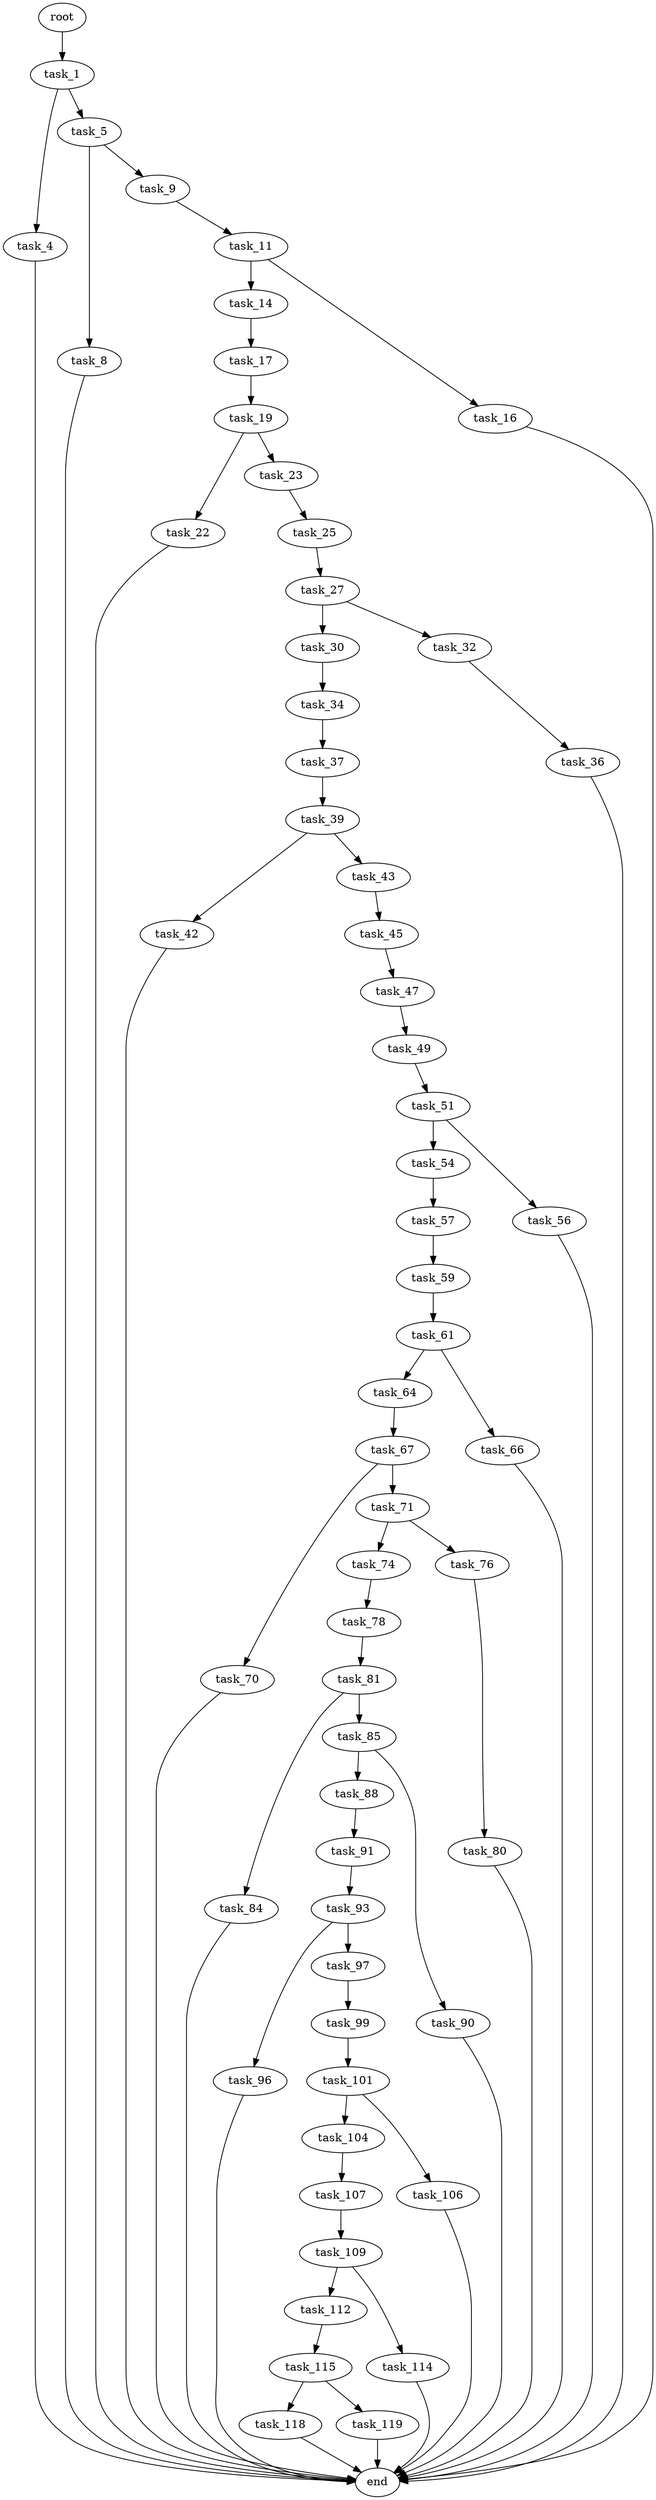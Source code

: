 digraph G {
  root [size="0.000000"];
  task_1 [size="31707466762.000000"];
  task_4 [size="101435574120.000000"];
  task_5 [size="879489182534.000000"];
  end [size="0.000000"];
  task_8 [size="34412254522.000000"];
  task_9 [size="8326053670.000000"];
  task_11 [size="850356042640.000000"];
  task_14 [size="134217728000.000000"];
  task_16 [size="204156904937.000000"];
  task_17 [size="8589934592.000000"];
  task_19 [size="921907154.000000"];
  task_22 [size="28991029248.000000"];
  task_23 [size="8589934592.000000"];
  task_25 [size="4911082937.000000"];
  task_27 [size="1033270936511.000000"];
  task_30 [size="845505018508.000000"];
  task_32 [size="66706101444.000000"];
  task_34 [size="1339327415706.000000"];
  task_36 [size="1960703649.000000"];
  task_37 [size="549755813888.000000"];
  task_39 [size="68719476736.000000"];
  task_42 [size="16241761304.000000"];
  task_43 [size="549755813888.000000"];
  task_45 [size="368293445632.000000"];
  task_47 [size="270450457587.000000"];
  task_49 [size="782757789696.000000"];
  task_51 [size="16600519792.000000"];
  task_54 [size="1035974488732.000000"];
  task_56 [size="1073741824000.000000"];
  task_57 [size="68719476736.000000"];
  task_59 [size="8589934592.000000"];
  task_61 [size="782757789696.000000"];
  task_64 [size="34181595799.000000"];
  task_66 [size="969883224774.000000"];
  task_67 [size="782757789696.000000"];
  task_70 [size="11864250438.000000"];
  task_71 [size="4579762688.000000"];
  task_74 [size="1073741824000.000000"];
  task_76 [size="368293445632.000000"];
  task_78 [size="668112642754.000000"];
  task_80 [size="68719476736.000000"];
  task_81 [size="9629921373.000000"];
  task_84 [size="45004932031.000000"];
  task_85 [size="1080170032.000000"];
  task_88 [size="3041944810.000000"];
  task_90 [size="68719476736.000000"];
  task_91 [size="366018774004.000000"];
  task_93 [size="23690574109.000000"];
  task_96 [size="782757789696.000000"];
  task_97 [size="3310804079.000000"];
  task_99 [size="782757789696.000000"];
  task_101 [size="1239681532.000000"];
  task_104 [size="8983357984.000000"];
  task_106 [size="17134378028.000000"];
  task_107 [size="423860177208.000000"];
  task_109 [size="26086308215.000000"];
  task_112 [size="960297564887.000000"];
  task_114 [size="368293445632.000000"];
  task_115 [size="3027321235.000000"];
  task_118 [size="3388910348.000000"];
  task_119 [size="23196746591.000000"];

  root -> task_1 [size="1.000000"];
  task_1 -> task_4 [size="679477248.000000"];
  task_1 -> task_5 [size="679477248.000000"];
  task_4 -> end [size="1.000000"];
  task_5 -> task_8 [size="679477248.000000"];
  task_5 -> task_9 [size="679477248.000000"];
  task_8 -> end [size="1.000000"];
  task_9 -> task_11 [size="536870912.000000"];
  task_11 -> task_14 [size="536870912.000000"];
  task_11 -> task_16 [size="536870912.000000"];
  task_14 -> task_17 [size="209715200.000000"];
  task_16 -> end [size="1.000000"];
  task_17 -> task_19 [size="33554432.000000"];
  task_19 -> task_22 [size="33554432.000000"];
  task_19 -> task_23 [size="33554432.000000"];
  task_22 -> end [size="1.000000"];
  task_23 -> task_25 [size="33554432.000000"];
  task_25 -> task_27 [size="301989888.000000"];
  task_27 -> task_30 [size="679477248.000000"];
  task_27 -> task_32 [size="679477248.000000"];
  task_30 -> task_34 [size="838860800.000000"];
  task_32 -> task_36 [size="134217728.000000"];
  task_34 -> task_37 [size="838860800.000000"];
  task_36 -> end [size="1.000000"];
  task_37 -> task_39 [size="536870912.000000"];
  task_39 -> task_42 [size="134217728.000000"];
  task_39 -> task_43 [size="134217728.000000"];
  task_42 -> end [size="1.000000"];
  task_43 -> task_45 [size="536870912.000000"];
  task_45 -> task_47 [size="411041792.000000"];
  task_47 -> task_49 [size="411041792.000000"];
  task_49 -> task_51 [size="679477248.000000"];
  task_51 -> task_54 [size="301989888.000000"];
  task_51 -> task_56 [size="301989888.000000"];
  task_54 -> task_57 [size="679477248.000000"];
  task_56 -> end [size="1.000000"];
  task_57 -> task_59 [size="134217728.000000"];
  task_59 -> task_61 [size="33554432.000000"];
  task_61 -> task_64 [size="679477248.000000"];
  task_61 -> task_66 [size="679477248.000000"];
  task_64 -> task_67 [size="75497472.000000"];
  task_66 -> end [size="1.000000"];
  task_67 -> task_70 [size="679477248.000000"];
  task_67 -> task_71 [size="679477248.000000"];
  task_70 -> end [size="1.000000"];
  task_71 -> task_74 [size="134217728.000000"];
  task_71 -> task_76 [size="134217728.000000"];
  task_74 -> task_78 [size="838860800.000000"];
  task_76 -> task_80 [size="411041792.000000"];
  task_78 -> task_81 [size="679477248.000000"];
  task_80 -> end [size="1.000000"];
  task_81 -> task_84 [size="209715200.000000"];
  task_81 -> task_85 [size="209715200.000000"];
  task_84 -> end [size="1.000000"];
  task_85 -> task_88 [size="33554432.000000"];
  task_85 -> task_90 [size="33554432.000000"];
  task_88 -> task_91 [size="75497472.000000"];
  task_90 -> end [size="1.000000"];
  task_91 -> task_93 [size="411041792.000000"];
  task_93 -> task_96 [size="75497472.000000"];
  task_93 -> task_97 [size="75497472.000000"];
  task_96 -> end [size="1.000000"];
  task_97 -> task_99 [size="75497472.000000"];
  task_99 -> task_101 [size="679477248.000000"];
  task_101 -> task_104 [size="75497472.000000"];
  task_101 -> task_106 [size="75497472.000000"];
  task_104 -> task_107 [size="209715200.000000"];
  task_106 -> end [size="1.000000"];
  task_107 -> task_109 [size="536870912.000000"];
  task_109 -> task_112 [size="33554432.000000"];
  task_109 -> task_114 [size="33554432.000000"];
  task_112 -> task_115 [size="679477248.000000"];
  task_114 -> end [size="1.000000"];
  task_115 -> task_118 [size="134217728.000000"];
  task_115 -> task_119 [size="134217728.000000"];
  task_118 -> end [size="1.000000"];
  task_119 -> end [size="1.000000"];
}
